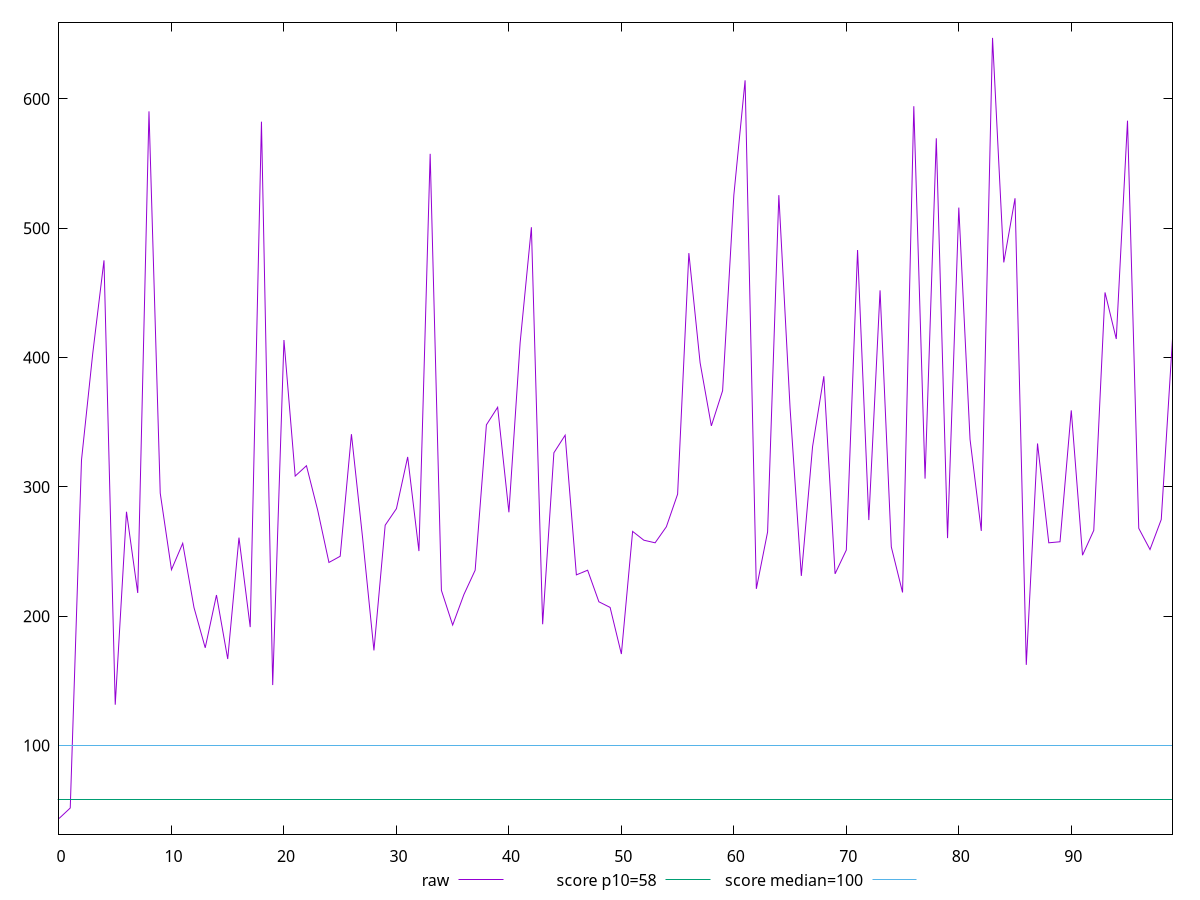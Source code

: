 reset

$raw <<EOF
0 43.6
1 51.73333333333333
2 320.8
3 403.20000000000005
4 475.20000000000005
5 131.59999999999962
6 280.80000000000075
7 218
8 590.4000000000008
9 295.2
10 236
11 256.40000000000003
12 206.8
13 175.60000000000002
14 216.39999999999964
15 166.93333333333334
16 260.8
17 191.60000000000002
18 582.4
19 146.8
20 413.6
21 308.40000000000003
22 316.40000000000003
23 282
24 241.60000000000002
25 246.40000000000038
26 340.8
27 260.00000000000034
28 173.60000000000036
29 270.39999999999964
30 283.20000000000005
31 323.1999999999993
32 250.3999999999993
33 557.6
34 220
35 193.20000000000002
36 216.79999999999964
37 235.60000000000036
38 348
39 361.6
40 280.40000000000003
41 411.60000000000036
42 500.8
43 193.8
44 326.40000000000003
45 340
46 232
47 235.60000000000036
48 211.20000000000002
49 206.80000000000038
50 170.8
51 265.6
52 258.8000000000004
53 256.7999999999993
54 269.2000000000004
55 294.39999999999964
56 480.8
57 395.9999999999993
58 347.1999999999993
59 374.40000000000003
60 525.5999999999997
61 614.4000000000001
62 221.20000000000002
63 265.2
64 525.6
65 360.8
66 231.20000000000073
67 331.2000000000004
68 385.5999999999997
69 232.80000000000038
70 251.2000000000004
71 483.20000000000005
72 274.39999999999964
73 452
74 253.59999999999928
75 218.4
76 594.4
77 306.3999999999993
78 569.6
79 260.4000000000004
80 516
81 336.80000000000075
82 266
83 647.2
84 473.6
85 523.1999999999994
86 162.4
87 333.6
88 256.8
89 257.60000000000036
90 359.20000000000005
91 247.1999999999993
92 266.4000000000008
93 450.40000000000003
94 414.40000000000003
95 583.2
96 268.00000000000074
97 251.60000000000002
98 274.8
99 414.40000000000003
EOF

set key outside below
set xrange [0:99]
set yrange [31.528:659.272]
set trange [31.528:659.272]
set terminal svg size 640, 500 enhanced background rgb 'white'
set output "report/report_00029_2021-02-24T13-36-40.390Z/estimated-input-latency/samples/astro/raw/values.svg"

plot $raw title "raw" with line, \
     58 title "score p10=58", \
     100 title "score median=100"

reset
